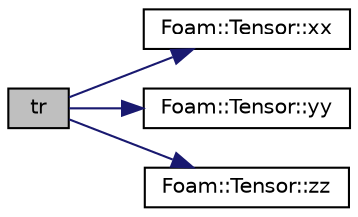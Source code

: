 digraph "tr"
{
  bgcolor="transparent";
  edge [fontname="Helvetica",fontsize="10",labelfontname="Helvetica",labelfontsize="10"];
  node [fontname="Helvetica",fontsize="10",shape=record];
  rankdir="LR";
  Node141373 [label="tr",height=0.2,width=0.4,color="black", fillcolor="grey75", style="filled", fontcolor="black"];
  Node141373 -> Node141374 [color="midnightblue",fontsize="10",style="solid",fontname="Helvetica"];
  Node141374 [label="Foam::Tensor::xx",height=0.2,width=0.4,color="black",URL="$a28789.html#a1b97c7c1ed81b4fb23da8dcb71a8cd2a"];
  Node141373 -> Node141375 [color="midnightblue",fontsize="10",style="solid",fontname="Helvetica"];
  Node141375 [label="Foam::Tensor::yy",height=0.2,width=0.4,color="black",URL="$a28789.html#aba9d77023a5662b9c2d3639d5de555a0"];
  Node141373 -> Node141376 [color="midnightblue",fontsize="10",style="solid",fontname="Helvetica"];
  Node141376 [label="Foam::Tensor::zz",height=0.2,width=0.4,color="black",URL="$a28789.html#a831c4848d01bfcc8d717b7ef92f2cd4b"];
}
